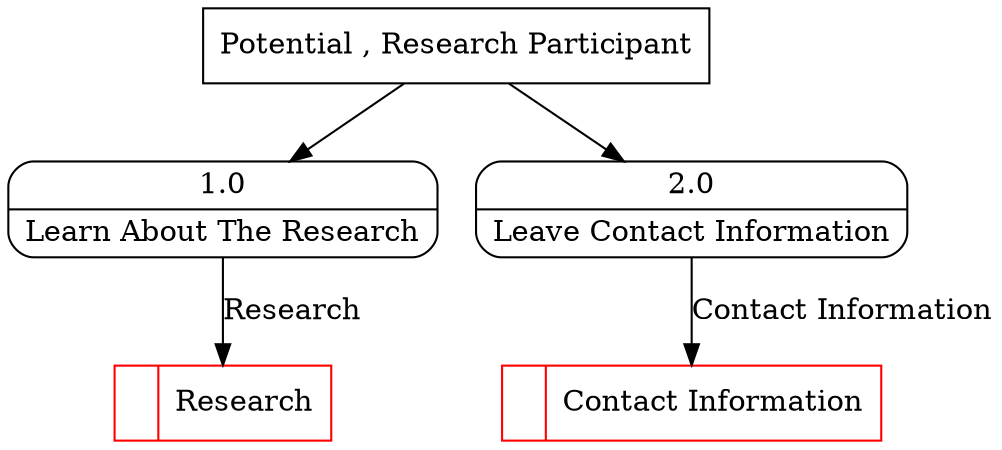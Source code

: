 digraph dfd2{ 
node[shape=record]
200 [label="<f0>  |<f1> Research " color=red];
201 [label="<f0>  |<f1> Contact Information " color=red];
202 [label="Potential , Research Participant" shape=box];
203 [label="{<f0> 1.0|<f1> Learn About The Research }" shape=Mrecord];
204 [label="{<f0> 2.0|<f1> Leave Contact Information }" shape=Mrecord];
202 -> 203
202 -> 204
203 -> 200 [label="Research"]
204 -> 201 [label="Contact Information"]
}